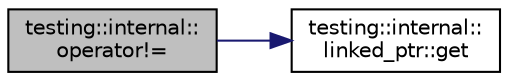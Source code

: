 digraph "testing::internal::operator!="
{
  edge [fontname="Helvetica",fontsize="10",labelfontname="Helvetica",labelfontsize="10"];
  node [fontname="Helvetica",fontsize="10",shape=record];
  rankdir="LR";
  Node1961 [label="testing::internal::\loperator!=",height=0.2,width=0.4,color="black", fillcolor="grey75", style="filled", fontcolor="black"];
  Node1961 -> Node1962 [color="midnightblue",fontsize="10",style="solid",fontname="Helvetica"];
  Node1962 [label="testing::internal::\llinked_ptr::get",height=0.2,width=0.4,color="black", fillcolor="white", style="filled",URL="$d9/df4/classtesting_1_1internal_1_1linked__ptr.html#a0c2ba99eb3521806f83f5c4435465ce0"];
}

